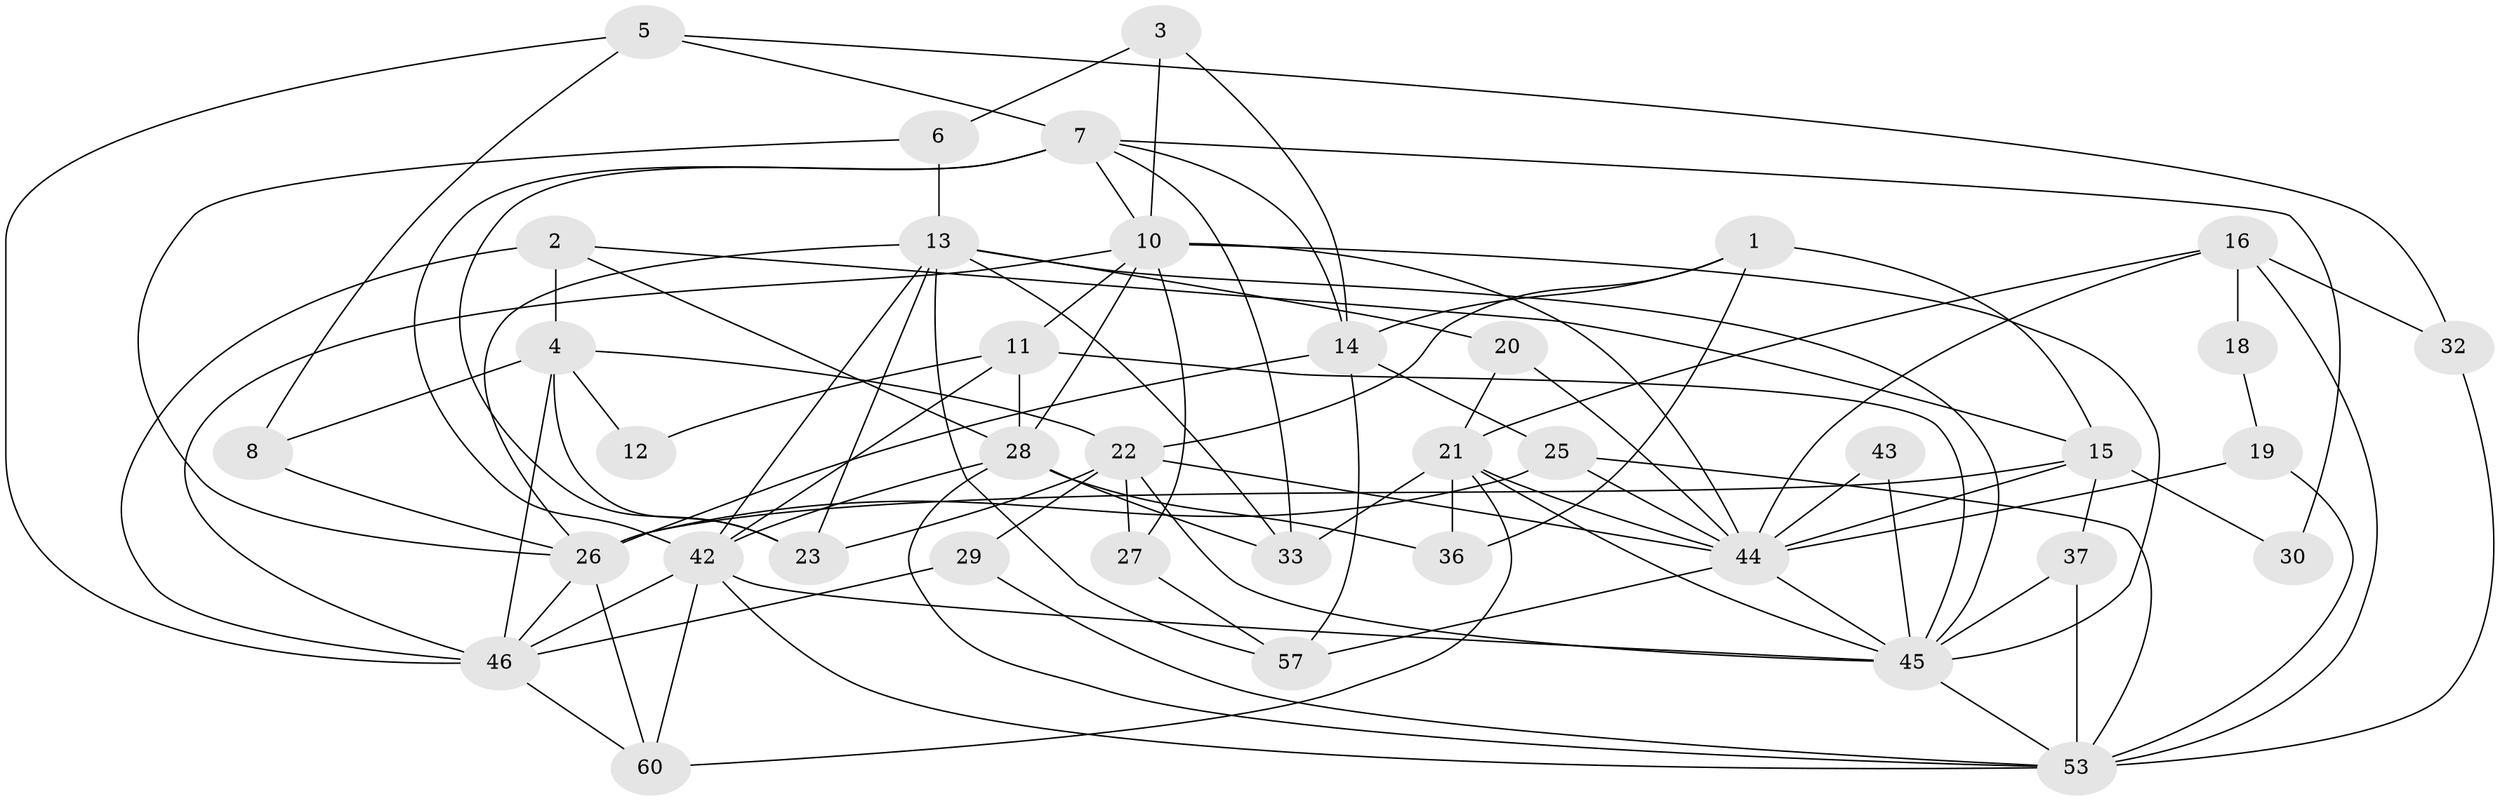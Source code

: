 // Generated by graph-tools (version 1.1) at 2025/52/02/27/25 19:52:09]
// undirected, 39 vertices, 98 edges
graph export_dot {
graph [start="1"]
  node [color=gray90,style=filled];
  1 [super="+52"];
  2 [super="+39"];
  3;
  4 [super="+59"];
  5 [super="+9"];
  6;
  7 [super="+41"];
  8;
  10 [super="+31"];
  11 [super="+55"];
  12;
  13 [super="+35"];
  14 [super="+17"];
  15 [super="+40"];
  16 [super="+49"];
  18;
  19 [super="+24"];
  20;
  21 [super="+34"];
  22 [super="+50"];
  23;
  25 [super="+38"];
  26 [super="+61"];
  27;
  28 [super="+51"];
  29;
  30;
  32;
  33;
  36;
  37;
  42 [super="+48"];
  43;
  44 [super="+56"];
  45 [super="+47"];
  46 [super="+54"];
  53 [super="+58"];
  57;
  60;
  1 -- 22;
  1 -- 36;
  1 -- 14;
  1 -- 15;
  2 -- 46 [weight=2];
  2 -- 4;
  2 -- 28;
  2 -- 15;
  3 -- 10;
  3 -- 6;
  3 -- 14;
  4 -- 23;
  4 -- 8;
  4 -- 46;
  4 -- 12;
  4 -- 22;
  5 -- 8;
  5 -- 46;
  5 -- 32;
  5 -- 7;
  6 -- 13;
  6 -- 26;
  7 -- 10;
  7 -- 30;
  7 -- 42;
  7 -- 33;
  7 -- 23;
  7 -- 14;
  8 -- 26;
  10 -- 44;
  10 -- 11;
  10 -- 27;
  10 -- 28;
  10 -- 45;
  10 -- 46;
  11 -- 12;
  11 -- 45;
  11 -- 28;
  11 -- 42;
  13 -- 57;
  13 -- 45;
  13 -- 20;
  13 -- 33;
  13 -- 26;
  13 -- 42;
  13 -- 23;
  14 -- 57;
  14 -- 26;
  14 -- 25;
  15 -- 37;
  15 -- 26;
  15 -- 44;
  15 -- 30;
  16 -- 18;
  16 -- 32;
  16 -- 53;
  16 -- 21;
  16 -- 44;
  18 -- 19;
  19 -- 53;
  19 -- 44 [weight=2];
  20 -- 21;
  20 -- 44;
  21 -- 33;
  21 -- 45;
  21 -- 60;
  21 -- 36;
  21 -- 44;
  22 -- 44;
  22 -- 29;
  22 -- 45;
  22 -- 27;
  22 -- 23;
  25 -- 53;
  25 -- 26;
  25 -- 44;
  26 -- 60;
  26 -- 46;
  27 -- 57;
  28 -- 36;
  28 -- 33;
  28 -- 53;
  28 -- 42;
  29 -- 53;
  29 -- 46;
  32 -- 53;
  37 -- 53;
  37 -- 45;
  42 -- 46;
  42 -- 53;
  42 -- 45;
  42 -- 60;
  43 -- 44;
  43 -- 45;
  44 -- 45;
  44 -- 57;
  45 -- 53;
  46 -- 60;
}
